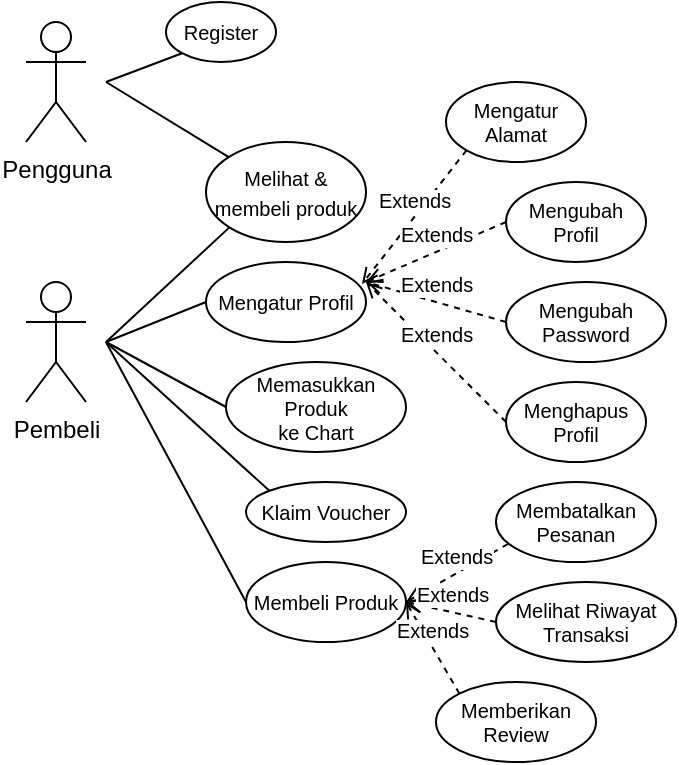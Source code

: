 <mxfile version="13.6.2" type="github">
  <diagram id="C5RBs43oDa-KdzZeNtuy" name="Page-1">
    <mxGraphModel dx="710" dy="449" grid="1" gridSize="10" guides="1" tooltips="1" connect="1" arrows="1" fold="1" page="1" pageScale="1" pageWidth="827" pageHeight="1169" math="0" shadow="0">
      <root>
        <mxCell id="WIyWlLk6GJQsqaUBKTNV-0" />
        <mxCell id="WIyWlLk6GJQsqaUBKTNV-1" parent="WIyWlLk6GJQsqaUBKTNV-0" />
        <mxCell id="xuDZEP3e2Q5t-tIr7pyA-2" value="Pengguna" style="shape=umlActor;verticalLabelPosition=bottom;verticalAlign=top;html=1;" vertex="1" parent="WIyWlLk6GJQsqaUBKTNV-1">
          <mxGeometry x="80" y="30" width="30" height="60" as="geometry" />
        </mxCell>
        <mxCell id="xuDZEP3e2Q5t-tIr7pyA-3" value="Pembeli" style="shape=umlActor;verticalLabelPosition=bottom;verticalAlign=top;html=1;" vertex="1" parent="WIyWlLk6GJQsqaUBKTNV-1">
          <mxGeometry x="80" y="160" width="30" height="60" as="geometry" />
        </mxCell>
        <mxCell id="xuDZEP3e2Q5t-tIr7pyA-4" value="" style="endArrow=none;html=1;entryX=0;entryY=1;entryDx=0;entryDy=0;" edge="1" parent="WIyWlLk6GJQsqaUBKTNV-1" target="xuDZEP3e2Q5t-tIr7pyA-7">
          <mxGeometry relative="1" as="geometry">
            <mxPoint x="120" y="60" as="sourcePoint" />
            <mxPoint x="150" y="50" as="targetPoint" />
          </mxGeometry>
        </mxCell>
        <mxCell id="xuDZEP3e2Q5t-tIr7pyA-7" value="&lt;font style=&quot;font-size: 10px&quot;&gt;Register&lt;/font&gt;" style="ellipse;whiteSpace=wrap;html=1;" vertex="1" parent="WIyWlLk6GJQsqaUBKTNV-1">
          <mxGeometry x="150" y="20" width="55" height="30" as="geometry" />
        </mxCell>
        <mxCell id="xuDZEP3e2Q5t-tIr7pyA-26" value="&lt;font style=&quot;font-size: 10px&quot;&gt;Melihat &amp;amp; membeli produk&lt;/font&gt;" style="ellipse;whiteSpace=wrap;html=1;" vertex="1" parent="WIyWlLk6GJQsqaUBKTNV-1">
          <mxGeometry x="170" y="90" width="80" height="50" as="geometry" />
        </mxCell>
        <mxCell id="xuDZEP3e2Q5t-tIr7pyA-27" value="" style="endArrow=none;html=1;" edge="1" parent="WIyWlLk6GJQsqaUBKTNV-1" target="xuDZEP3e2Q5t-tIr7pyA-26">
          <mxGeometry relative="1" as="geometry">
            <mxPoint x="120" y="60" as="sourcePoint" />
            <mxPoint x="170" y="70" as="targetPoint" />
          </mxGeometry>
        </mxCell>
        <mxCell id="xuDZEP3e2Q5t-tIr7pyA-32" value="" style="endArrow=none;html=1;entryX=0;entryY=1;entryDx=0;entryDy=0;" edge="1" parent="WIyWlLk6GJQsqaUBKTNV-1" target="xuDZEP3e2Q5t-tIr7pyA-26">
          <mxGeometry relative="1" as="geometry">
            <mxPoint x="120" y="190" as="sourcePoint" />
            <mxPoint x="430" y="200" as="targetPoint" />
          </mxGeometry>
        </mxCell>
        <mxCell id="xuDZEP3e2Q5t-tIr7pyA-36" value="&lt;font style=&quot;font-size: 10px&quot;&gt;Mengatur Profil&lt;/font&gt;" style="ellipse;whiteSpace=wrap;html=1;" vertex="1" parent="WIyWlLk6GJQsqaUBKTNV-1">
          <mxGeometry x="170" y="150" width="80" height="40" as="geometry" />
        </mxCell>
        <mxCell id="xuDZEP3e2Q5t-tIr7pyA-37" value="" style="endArrow=none;html=1;" edge="1" parent="WIyWlLk6GJQsqaUBKTNV-1">
          <mxGeometry relative="1" as="geometry">
            <mxPoint x="120" y="190" as="sourcePoint" />
            <mxPoint x="170" y="170" as="targetPoint" />
          </mxGeometry>
        </mxCell>
        <mxCell id="xuDZEP3e2Q5t-tIr7pyA-40" value="Mengatur Alamat" style="ellipse;whiteSpace=wrap;html=1;fontSize=10;" vertex="1" parent="WIyWlLk6GJQsqaUBKTNV-1">
          <mxGeometry x="290" y="60" width="70" height="40" as="geometry" />
        </mxCell>
        <mxCell id="xuDZEP3e2Q5t-tIr7pyA-41" value="Mengubah Profil" style="ellipse;whiteSpace=wrap;html=1;fontSize=10;" vertex="1" parent="WIyWlLk6GJQsqaUBKTNV-1">
          <mxGeometry x="320" y="110" width="70" height="40" as="geometry" />
        </mxCell>
        <mxCell id="xuDZEP3e2Q5t-tIr7pyA-42" value="Mengubah Password" style="ellipse;whiteSpace=wrap;html=1;fontSize=10;" vertex="1" parent="WIyWlLk6GJQsqaUBKTNV-1">
          <mxGeometry x="320" y="160" width="80" height="40" as="geometry" />
        </mxCell>
        <mxCell id="xuDZEP3e2Q5t-tIr7pyA-43" value="Menghapus Profil" style="ellipse;whiteSpace=wrap;html=1;fontSize=10;" vertex="1" parent="WIyWlLk6GJQsqaUBKTNV-1">
          <mxGeometry x="320" y="210" width="70" height="40" as="geometry" />
        </mxCell>
        <mxCell id="xuDZEP3e2Q5t-tIr7pyA-46" value="&lt;div&gt;Extends&lt;/div&gt;" style="html=1;verticalAlign=bottom;endArrow=open;dashed=1;fontSize=10;exitX=0;exitY=1;exitDx=0;exitDy=0;entryX=0.975;entryY=0.275;entryDx=0;entryDy=0;entryPerimeter=0;" edge="1" parent="WIyWlLk6GJQsqaUBKTNV-1" source="xuDZEP3e2Q5t-tIr7pyA-40" target="xuDZEP3e2Q5t-tIr7pyA-36">
          <mxGeometry relative="1" as="geometry">
            <mxPoint x="210" y="210" as="sourcePoint" />
            <mxPoint x="170" y="300" as="targetPoint" />
            <Array as="points" />
          </mxGeometry>
        </mxCell>
        <mxCell id="xuDZEP3e2Q5t-tIr7pyA-47" value="&lt;div&gt;Extends&lt;/div&gt;" style="html=1;verticalAlign=bottom;endArrow=open;dashed=1;fontSize=10;exitX=0;exitY=0.5;exitDx=0;exitDy=0;" edge="1" parent="WIyWlLk6GJQsqaUBKTNV-1" source="xuDZEP3e2Q5t-tIr7pyA-41">
          <mxGeometry relative="1" as="geometry">
            <mxPoint x="310.251" y="104.142" as="sourcePoint" />
            <mxPoint x="250" y="160" as="targetPoint" />
            <Array as="points" />
          </mxGeometry>
        </mxCell>
        <mxCell id="xuDZEP3e2Q5t-tIr7pyA-48" value="&lt;div&gt;Extends&lt;/div&gt;" style="html=1;verticalAlign=bottom;endArrow=open;dashed=1;fontSize=10;exitX=0;exitY=0.5;exitDx=0;exitDy=0;" edge="1" parent="WIyWlLk6GJQsqaUBKTNV-1" source="xuDZEP3e2Q5t-tIr7pyA-42">
          <mxGeometry relative="1" as="geometry">
            <mxPoint x="320.251" y="114.142" as="sourcePoint" />
            <mxPoint x="250" y="160" as="targetPoint" />
            <Array as="points" />
          </mxGeometry>
        </mxCell>
        <mxCell id="xuDZEP3e2Q5t-tIr7pyA-49" value="&lt;div&gt;Extends&lt;/div&gt;" style="html=1;verticalAlign=bottom;endArrow=open;dashed=1;fontSize=10;exitX=0;exitY=0.5;exitDx=0;exitDy=0;" edge="1" parent="WIyWlLk6GJQsqaUBKTNV-1" source="xuDZEP3e2Q5t-tIr7pyA-43">
          <mxGeometry relative="1" as="geometry">
            <mxPoint x="330.251" y="124.142" as="sourcePoint" />
            <mxPoint x="250" y="160" as="targetPoint" />
            <Array as="points" />
          </mxGeometry>
        </mxCell>
        <mxCell id="xuDZEP3e2Q5t-tIr7pyA-50" value="&lt;div&gt;Memasukkan Produk&lt;/div&gt;&lt;div&gt;ke Chart&lt;br&gt;&lt;/div&gt;" style="ellipse;whiteSpace=wrap;html=1;fontSize=10;" vertex="1" parent="WIyWlLk6GJQsqaUBKTNV-1">
          <mxGeometry x="180" y="200" width="90" height="45" as="geometry" />
        </mxCell>
        <mxCell id="xuDZEP3e2Q5t-tIr7pyA-51" value="" style="endArrow=none;html=1;fontSize=10;entryX=0;entryY=0.5;entryDx=0;entryDy=0;" edge="1" parent="WIyWlLk6GJQsqaUBKTNV-1" target="xuDZEP3e2Q5t-tIr7pyA-50">
          <mxGeometry relative="1" as="geometry">
            <mxPoint x="120" y="190" as="sourcePoint" />
            <mxPoint x="430" y="200" as="targetPoint" />
          </mxGeometry>
        </mxCell>
        <mxCell id="xuDZEP3e2Q5t-tIr7pyA-55" value="Klaim Voucher" style="ellipse;whiteSpace=wrap;html=1;fontSize=10;" vertex="1" parent="WIyWlLk6GJQsqaUBKTNV-1">
          <mxGeometry x="190" y="260" width="80" height="30" as="geometry" />
        </mxCell>
        <mxCell id="xuDZEP3e2Q5t-tIr7pyA-56" value="" style="endArrow=none;html=1;fontSize=10;entryX=0;entryY=0;entryDx=0;entryDy=0;" edge="1" parent="WIyWlLk6GJQsqaUBKTNV-1" target="xuDZEP3e2Q5t-tIr7pyA-55">
          <mxGeometry relative="1" as="geometry">
            <mxPoint x="120" y="190" as="sourcePoint" />
            <mxPoint x="430" y="220" as="targetPoint" />
          </mxGeometry>
        </mxCell>
        <mxCell id="xuDZEP3e2Q5t-tIr7pyA-59" value="Membatalkan Pesanan" style="ellipse;whiteSpace=wrap;html=1;fontSize=10;" vertex="1" parent="WIyWlLk6GJQsqaUBKTNV-1">
          <mxGeometry x="315" y="260" width="80" height="40" as="geometry" />
        </mxCell>
        <mxCell id="xuDZEP3e2Q5t-tIr7pyA-60" value="Membeli Produk" style="ellipse;whiteSpace=wrap;html=1;fontSize=10;" vertex="1" parent="WIyWlLk6GJQsqaUBKTNV-1">
          <mxGeometry x="190" y="300" width="80" height="40" as="geometry" />
        </mxCell>
        <mxCell id="xuDZEP3e2Q5t-tIr7pyA-61" value="" style="endArrow=none;html=1;fontSize=10;entryX=0;entryY=0.5;entryDx=0;entryDy=0;" edge="1" parent="WIyWlLk6GJQsqaUBKTNV-1" target="xuDZEP3e2Q5t-tIr7pyA-60">
          <mxGeometry relative="1" as="geometry">
            <mxPoint x="120" y="190" as="sourcePoint" />
            <mxPoint x="430" y="240" as="targetPoint" />
          </mxGeometry>
        </mxCell>
        <mxCell id="xuDZEP3e2Q5t-tIr7pyA-65" value="&lt;div&gt;Extends&lt;/div&gt;" style="html=1;verticalAlign=bottom;endArrow=open;dashed=1;fontSize=10;exitX=0.075;exitY=0.775;exitDx=0;exitDy=0;entryX=1;entryY=0.5;entryDx=0;entryDy=0;exitPerimeter=0;" edge="1" parent="WIyWlLk6GJQsqaUBKTNV-1" source="xuDZEP3e2Q5t-tIr7pyA-59" target="xuDZEP3e2Q5t-tIr7pyA-60">
          <mxGeometry relative="1" as="geometry">
            <mxPoint x="340" y="380" as="sourcePoint" />
            <mxPoint x="270" y="310" as="targetPoint" />
            <Array as="points" />
          </mxGeometry>
        </mxCell>
        <mxCell id="xuDZEP3e2Q5t-tIr7pyA-66" value="&lt;div&gt;Melihat Riwayat&lt;/div&gt;&lt;div&gt;Transaksi&lt;br&gt;&lt;/div&gt;" style="ellipse;whiteSpace=wrap;html=1;fontSize=10;" vertex="1" parent="WIyWlLk6GJQsqaUBKTNV-1">
          <mxGeometry x="315" y="310" width="90" height="40" as="geometry" />
        </mxCell>
        <mxCell id="xuDZEP3e2Q5t-tIr7pyA-67" value="&lt;div&gt;Extends&lt;/div&gt;" style="html=1;verticalAlign=bottom;endArrow=open;dashed=1;fontSize=10;exitX=0;exitY=0.5;exitDx=0;exitDy=0;entryX=1;entryY=0.5;entryDx=0;entryDy=0;" edge="1" parent="WIyWlLk6GJQsqaUBKTNV-1" source="xuDZEP3e2Q5t-tIr7pyA-66" target="xuDZEP3e2Q5t-tIr7pyA-60">
          <mxGeometry relative="1" as="geometry">
            <mxPoint x="340" y="250" as="sourcePoint" />
            <mxPoint x="270" y="180" as="targetPoint" />
            <Array as="points" />
          </mxGeometry>
        </mxCell>
        <mxCell id="xuDZEP3e2Q5t-tIr7pyA-68" value="Memberikan Review" style="ellipse;whiteSpace=wrap;html=1;fontSize=10;" vertex="1" parent="WIyWlLk6GJQsqaUBKTNV-1">
          <mxGeometry x="285" y="360" width="80" height="40" as="geometry" />
        </mxCell>
        <mxCell id="xuDZEP3e2Q5t-tIr7pyA-69" value="&lt;div&gt;Extends&lt;/div&gt;" style="html=1;verticalAlign=bottom;endArrow=open;dashed=1;fontSize=10;exitX=0;exitY=0;exitDx=0;exitDy=0;entryX=1;entryY=0.5;entryDx=0;entryDy=0;" edge="1" parent="WIyWlLk6GJQsqaUBKTNV-1" source="xuDZEP3e2Q5t-tIr7pyA-68" target="xuDZEP3e2Q5t-tIr7pyA-60">
          <mxGeometry relative="1" as="geometry">
            <mxPoint x="350" y="260" as="sourcePoint" />
            <mxPoint x="280" y="190" as="targetPoint" />
            <Array as="points" />
          </mxGeometry>
        </mxCell>
      </root>
    </mxGraphModel>
  </diagram>
</mxfile>
